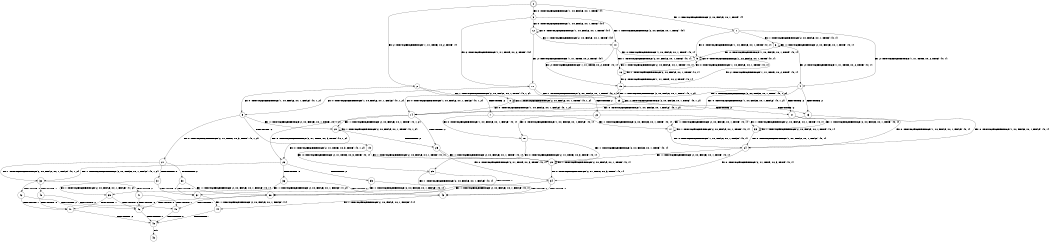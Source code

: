 digraph BCG {
size = "7, 10.5";
center = TRUE;
node [shape = circle];
0 [peripheries = 2];
0 -> 1 [label = "EX !1 !ATOMIC_EXCH_BRANCH (2, +0, FALSE, +0, 1, TRUE) !{}"];
0 -> 2 [label = "EX !2 !ATOMIC_EXCH_BRANCH (1, +1, TRUE, +0, 2, TRUE) !{}"];
0 -> 3 [label = "EX !0 !ATOMIC_EXCH_BRANCH (1, +0, FALSE, +0, 1, TRUE) !{}"];
1 -> 4 [label = "EX !2 !ATOMIC_EXCH_BRANCH (1, +1, TRUE, +0, 2, TRUE) !{0, 1}"];
1 -> 5 [label = "EX !0 !ATOMIC_EXCH_BRANCH (1, +0, FALSE, +0, 1, TRUE) !{0, 1}"];
1 -> 6 [label = "EX !1 !ATOMIC_EXCH_BRANCH (2, +0, FALSE, +0, 1, TRUE) !{0, 1}"];
2 -> 7 [label = "TERMINATE !2"];
2 -> 8 [label = "EX !1 !ATOMIC_EXCH_BRANCH (2, +0, FALSE, +0, 1, TRUE) !{0, 1, 2}"];
2 -> 9 [label = "EX !0 !ATOMIC_EXCH_BRANCH (1, +0, FALSE, +0, 1, FALSE) !{0, 1, 2}"];
3 -> 10 [label = "EX !1 !ATOMIC_EXCH_BRANCH (2, +0, FALSE, +0, 1, TRUE) !{0}"];
3 -> 11 [label = "EX !2 !ATOMIC_EXCH_BRANCH (1, +1, TRUE, +0, 2, TRUE) !{0}"];
3 -> 12 [label = "EX !0 !ATOMIC_EXCH_BRANCH (1, +0, FALSE, +0, 1, TRUE) !{0}"];
4 -> 13 [label = "TERMINATE !2"];
4 -> 14 [label = "EX !0 !ATOMIC_EXCH_BRANCH (1, +0, FALSE, +0, 1, FALSE) !{0, 1, 2}"];
4 -> 8 [label = "EX !1 !ATOMIC_EXCH_BRANCH (2, +0, FALSE, +0, 1, TRUE) !{0, 1, 2}"];
5 -> 15 [label = "EX !2 !ATOMIC_EXCH_BRANCH (1, +1, TRUE, +0, 2, TRUE) !{0, 1}"];
5 -> 16 [label = "EX !1 !ATOMIC_EXCH_BRANCH (2, +0, FALSE, +0, 1, TRUE) !{0, 1}"];
5 -> 5 [label = "EX !0 !ATOMIC_EXCH_BRANCH (1, +0, FALSE, +0, 1, TRUE) !{0, 1}"];
6 -> 4 [label = "EX !2 !ATOMIC_EXCH_BRANCH (1, +1, TRUE, +0, 2, TRUE) !{0, 1}"];
6 -> 5 [label = "EX !0 !ATOMIC_EXCH_BRANCH (1, +0, FALSE, +0, 1, TRUE) !{0, 1}"];
6 -> 6 [label = "EX !1 !ATOMIC_EXCH_BRANCH (2, +0, FALSE, +0, 1, TRUE) !{0, 1}"];
7 -> 17 [label = "EX !1 !ATOMIC_EXCH_BRANCH (2, +0, FALSE, +0, 1, TRUE) !{0, 1}"];
7 -> 18 [label = "EX !0 !ATOMIC_EXCH_BRANCH (1, +0, FALSE, +0, 1, FALSE) !{0, 1}"];
8 -> 13 [label = "TERMINATE !2"];
8 -> 14 [label = "EX !0 !ATOMIC_EXCH_BRANCH (1, +0, FALSE, +0, 1, FALSE) !{0, 1, 2}"];
8 -> 8 [label = "EX !1 !ATOMIC_EXCH_BRANCH (2, +0, FALSE, +0, 1, TRUE) !{0, 1, 2}"];
9 -> 19 [label = "TERMINATE !2"];
9 -> 20 [label = "EX !1 !ATOMIC_EXCH_BRANCH (2, +0, FALSE, +0, 1, TRUE) !{0, 1, 2}"];
9 -> 21 [label = "EX !0 !ATOMIC_EXCH_BRANCH (2, +1, TRUE, +0, 3, TRUE) !{0, 1, 2}"];
10 -> 15 [label = "EX !2 !ATOMIC_EXCH_BRANCH (1, +1, TRUE, +0, 2, TRUE) !{0, 1}"];
10 -> 16 [label = "EX !1 !ATOMIC_EXCH_BRANCH (2, +0, FALSE, +0, 1, TRUE) !{0, 1}"];
10 -> 5 [label = "EX !0 !ATOMIC_EXCH_BRANCH (1, +0, FALSE, +0, 1, TRUE) !{0, 1}"];
11 -> 22 [label = "TERMINATE !2"];
11 -> 23 [label = "EX !1 !ATOMIC_EXCH_BRANCH (2, +0, FALSE, +0, 1, TRUE) !{0, 1, 2}"];
11 -> 9 [label = "EX !0 !ATOMIC_EXCH_BRANCH (1, +0, FALSE, +0, 1, FALSE) !{0, 1, 2}"];
12 -> 10 [label = "EX !1 !ATOMIC_EXCH_BRANCH (2, +0, FALSE, +0, 1, TRUE) !{0}"];
12 -> 11 [label = "EX !2 !ATOMIC_EXCH_BRANCH (1, +1, TRUE, +0, 2, TRUE) !{0}"];
12 -> 12 [label = "EX !0 !ATOMIC_EXCH_BRANCH (1, +0, FALSE, +0, 1, TRUE) !{0}"];
13 -> 24 [label = "EX !0 !ATOMIC_EXCH_BRANCH (1, +0, FALSE, +0, 1, FALSE) !{0, 1}"];
13 -> 17 [label = "EX !1 !ATOMIC_EXCH_BRANCH (2, +0, FALSE, +0, 1, TRUE) !{0, 1}"];
14 -> 25 [label = "TERMINATE !2"];
14 -> 20 [label = "EX !1 !ATOMIC_EXCH_BRANCH (2, +0, FALSE, +0, 1, TRUE) !{0, 1, 2}"];
14 -> 26 [label = "EX !0 !ATOMIC_EXCH_BRANCH (2, +1, TRUE, +0, 3, TRUE) !{0, 1, 2}"];
15 -> 27 [label = "TERMINATE !2"];
15 -> 23 [label = "EX !1 !ATOMIC_EXCH_BRANCH (2, +0, FALSE, +0, 1, TRUE) !{0, 1, 2}"];
15 -> 14 [label = "EX !0 !ATOMIC_EXCH_BRANCH (1, +0, FALSE, +0, 1, FALSE) !{0, 1, 2}"];
16 -> 15 [label = "EX !2 !ATOMIC_EXCH_BRANCH (1, +1, TRUE, +0, 2, TRUE) !{0, 1}"];
16 -> 16 [label = "EX !1 !ATOMIC_EXCH_BRANCH (2, +0, FALSE, +0, 1, TRUE) !{0, 1}"];
16 -> 5 [label = "EX !0 !ATOMIC_EXCH_BRANCH (1, +0, FALSE, +0, 1, TRUE) !{0, 1}"];
17 -> 24 [label = "EX !0 !ATOMIC_EXCH_BRANCH (1, +0, FALSE, +0, 1, FALSE) !{0, 1}"];
17 -> 17 [label = "EX !1 !ATOMIC_EXCH_BRANCH (2, +0, FALSE, +0, 1, TRUE) !{0, 1}"];
18 -> 28 [label = "EX !1 !ATOMIC_EXCH_BRANCH (2, +0, FALSE, +0, 1, TRUE) !{0, 1}"];
18 -> 29 [label = "EX !0 !ATOMIC_EXCH_BRANCH (2, +1, TRUE, +0, 3, TRUE) !{0, 1}"];
19 -> 28 [label = "EX !1 !ATOMIC_EXCH_BRANCH (2, +0, FALSE, +0, 1, TRUE) !{0, 1}"];
19 -> 29 [label = "EX !0 !ATOMIC_EXCH_BRANCH (2, +1, TRUE, +0, 3, TRUE) !{0, 1}"];
20 -> 25 [label = "TERMINATE !2"];
20 -> 20 [label = "EX !1 !ATOMIC_EXCH_BRANCH (2, +0, FALSE, +0, 1, TRUE) !{0, 1, 2}"];
20 -> 26 [label = "EX !0 !ATOMIC_EXCH_BRANCH (2, +1, TRUE, +0, 3, TRUE) !{0, 1, 2}"];
21 -> 30 [label = "TERMINATE !2"];
21 -> 31 [label = "TERMINATE !0"];
21 -> 32 [label = "EX !1 !ATOMIC_EXCH_BRANCH (2, +0, FALSE, +0, 1, FALSE) !{0, 1, 2}"];
22 -> 33 [label = "EX !1 !ATOMIC_EXCH_BRANCH (2, +0, FALSE, +0, 1, TRUE) !{0, 1}"];
22 -> 18 [label = "EX !0 !ATOMIC_EXCH_BRANCH (1, +0, FALSE, +0, 1, FALSE) !{0, 1}"];
23 -> 27 [label = "TERMINATE !2"];
23 -> 23 [label = "EX !1 !ATOMIC_EXCH_BRANCH (2, +0, FALSE, +0, 1, TRUE) !{0, 1, 2}"];
23 -> 14 [label = "EX !0 !ATOMIC_EXCH_BRANCH (1, +0, FALSE, +0, 1, FALSE) !{0, 1, 2}"];
24 -> 28 [label = "EX !1 !ATOMIC_EXCH_BRANCH (2, +0, FALSE, +0, 1, TRUE) !{0, 1}"];
24 -> 34 [label = "EX !0 !ATOMIC_EXCH_BRANCH (2, +1, TRUE, +0, 3, TRUE) !{0, 1}"];
25 -> 28 [label = "EX !1 !ATOMIC_EXCH_BRANCH (2, +0, FALSE, +0, 1, TRUE) !{0, 1}"];
25 -> 34 [label = "EX !0 !ATOMIC_EXCH_BRANCH (2, +1, TRUE, +0, 3, TRUE) !{0, 1}"];
26 -> 35 [label = "TERMINATE !2"];
26 -> 36 [label = "TERMINATE !0"];
26 -> 32 [label = "EX !1 !ATOMIC_EXCH_BRANCH (2, +0, FALSE, +0, 1, FALSE) !{0, 1, 2}"];
27 -> 33 [label = "EX !1 !ATOMIC_EXCH_BRANCH (2, +0, FALSE, +0, 1, TRUE) !{0, 1}"];
27 -> 24 [label = "EX !0 !ATOMIC_EXCH_BRANCH (1, +0, FALSE, +0, 1, FALSE) !{0, 1}"];
28 -> 28 [label = "EX !1 !ATOMIC_EXCH_BRANCH (2, +0, FALSE, +0, 1, TRUE) !{0, 1}"];
28 -> 34 [label = "EX !0 !ATOMIC_EXCH_BRANCH (2, +1, TRUE, +0, 3, TRUE) !{0, 1}"];
29 -> 37 [label = "TERMINATE !0"];
29 -> 38 [label = "EX !1 !ATOMIC_EXCH_BRANCH (2, +0, FALSE, +0, 1, FALSE) !{0, 1}"];
30 -> 37 [label = "TERMINATE !0"];
30 -> 38 [label = "EX !1 !ATOMIC_EXCH_BRANCH (2, +0, FALSE, +0, 1, FALSE) !{0, 1}"];
31 -> 37 [label = "TERMINATE !2"];
31 -> 39 [label = "EX !1 !ATOMIC_EXCH_BRANCH (2, +0, FALSE, +0, 1, FALSE) !{1, 2}"];
32 -> 40 [label = "TERMINATE !1"];
32 -> 41 [label = "TERMINATE !2"];
32 -> 42 [label = "TERMINATE !0"];
33 -> 33 [label = "EX !1 !ATOMIC_EXCH_BRANCH (2, +0, FALSE, +0, 1, TRUE) !{0, 1}"];
33 -> 24 [label = "EX !0 !ATOMIC_EXCH_BRANCH (1, +0, FALSE, +0, 1, FALSE) !{0, 1}"];
34 -> 43 [label = "TERMINATE !0"];
34 -> 38 [label = "EX !1 !ATOMIC_EXCH_BRANCH (2, +0, FALSE, +0, 1, FALSE) !{0, 1}"];
35 -> 43 [label = "TERMINATE !0"];
35 -> 38 [label = "EX !1 !ATOMIC_EXCH_BRANCH (2, +0, FALSE, +0, 1, FALSE) !{0, 1}"];
36 -> 43 [label = "TERMINATE !2"];
36 -> 39 [label = "EX !1 !ATOMIC_EXCH_BRANCH (2, +0, FALSE, +0, 1, FALSE) !{1, 2}"];
37 -> 44 [label = "EX !1 !ATOMIC_EXCH_BRANCH (2, +0, FALSE, +0, 1, FALSE) !{1}"];
38 -> 45 [label = "TERMINATE !1"];
38 -> 46 [label = "TERMINATE !0"];
39 -> 47 [label = "TERMINATE !1"];
39 -> 46 [label = "TERMINATE !2"];
40 -> 45 [label = "TERMINATE !2"];
40 -> 47 [label = "TERMINATE !0"];
41 -> 45 [label = "TERMINATE !1"];
41 -> 46 [label = "TERMINATE !0"];
42 -> 47 [label = "TERMINATE !1"];
42 -> 46 [label = "TERMINATE !2"];
43 -> 44 [label = "EX !1 !ATOMIC_EXCH_BRANCH (2, +0, FALSE, +0, 1, FALSE) !{1}"];
44 -> 48 [label = "TERMINATE !1"];
45 -> 48 [label = "TERMINATE !0"];
46 -> 48 [label = "TERMINATE !1"];
47 -> 48 [label = "TERMINATE !2"];
48 -> 49 [label = "exit"];
}
